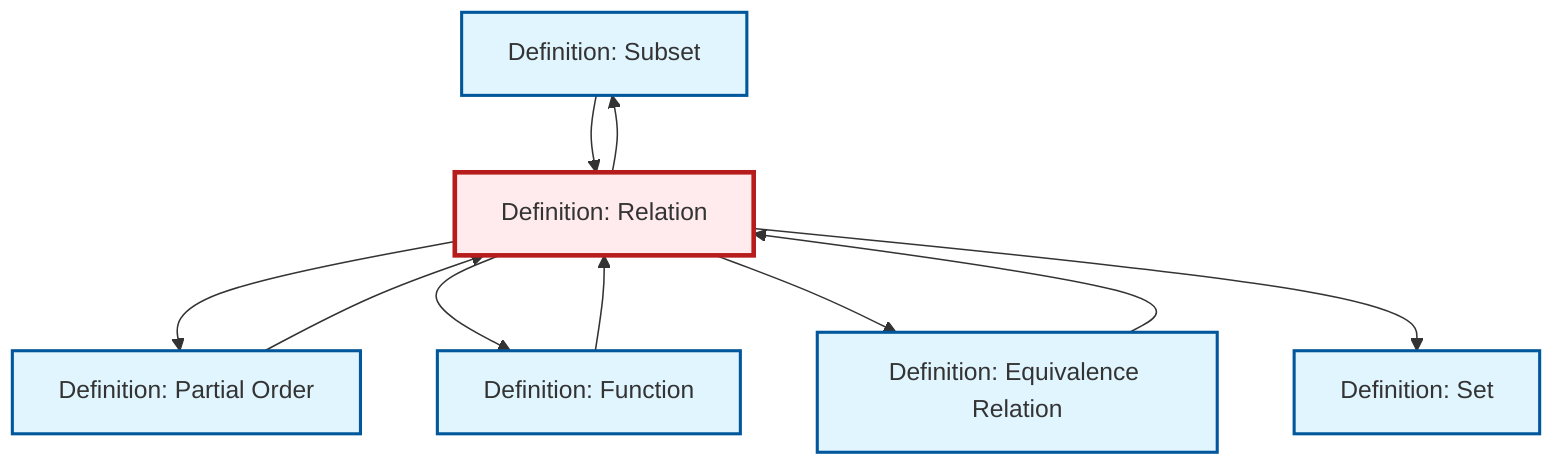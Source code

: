 graph TD
    classDef definition fill:#e1f5fe,stroke:#01579b,stroke-width:2px
    classDef theorem fill:#f3e5f5,stroke:#4a148c,stroke-width:2px
    classDef axiom fill:#fff3e0,stroke:#e65100,stroke-width:2px
    classDef example fill:#e8f5e9,stroke:#1b5e20,stroke-width:2px
    classDef current fill:#ffebee,stroke:#b71c1c,stroke-width:3px
    def-subset["Definition: Subset"]:::definition
    def-relation["Definition: Relation"]:::definition
    def-partial-order["Definition: Partial Order"]:::definition
    def-set["Definition: Set"]:::definition
    def-function["Definition: Function"]:::definition
    def-equivalence-relation["Definition: Equivalence Relation"]:::definition
    def-subset --> def-relation
    def-equivalence-relation --> def-relation
    def-partial-order --> def-relation
    def-relation --> def-partial-order
    def-relation --> def-subset
    def-function --> def-relation
    def-relation --> def-function
    def-relation --> def-equivalence-relation
    def-relation --> def-set
    class def-relation current